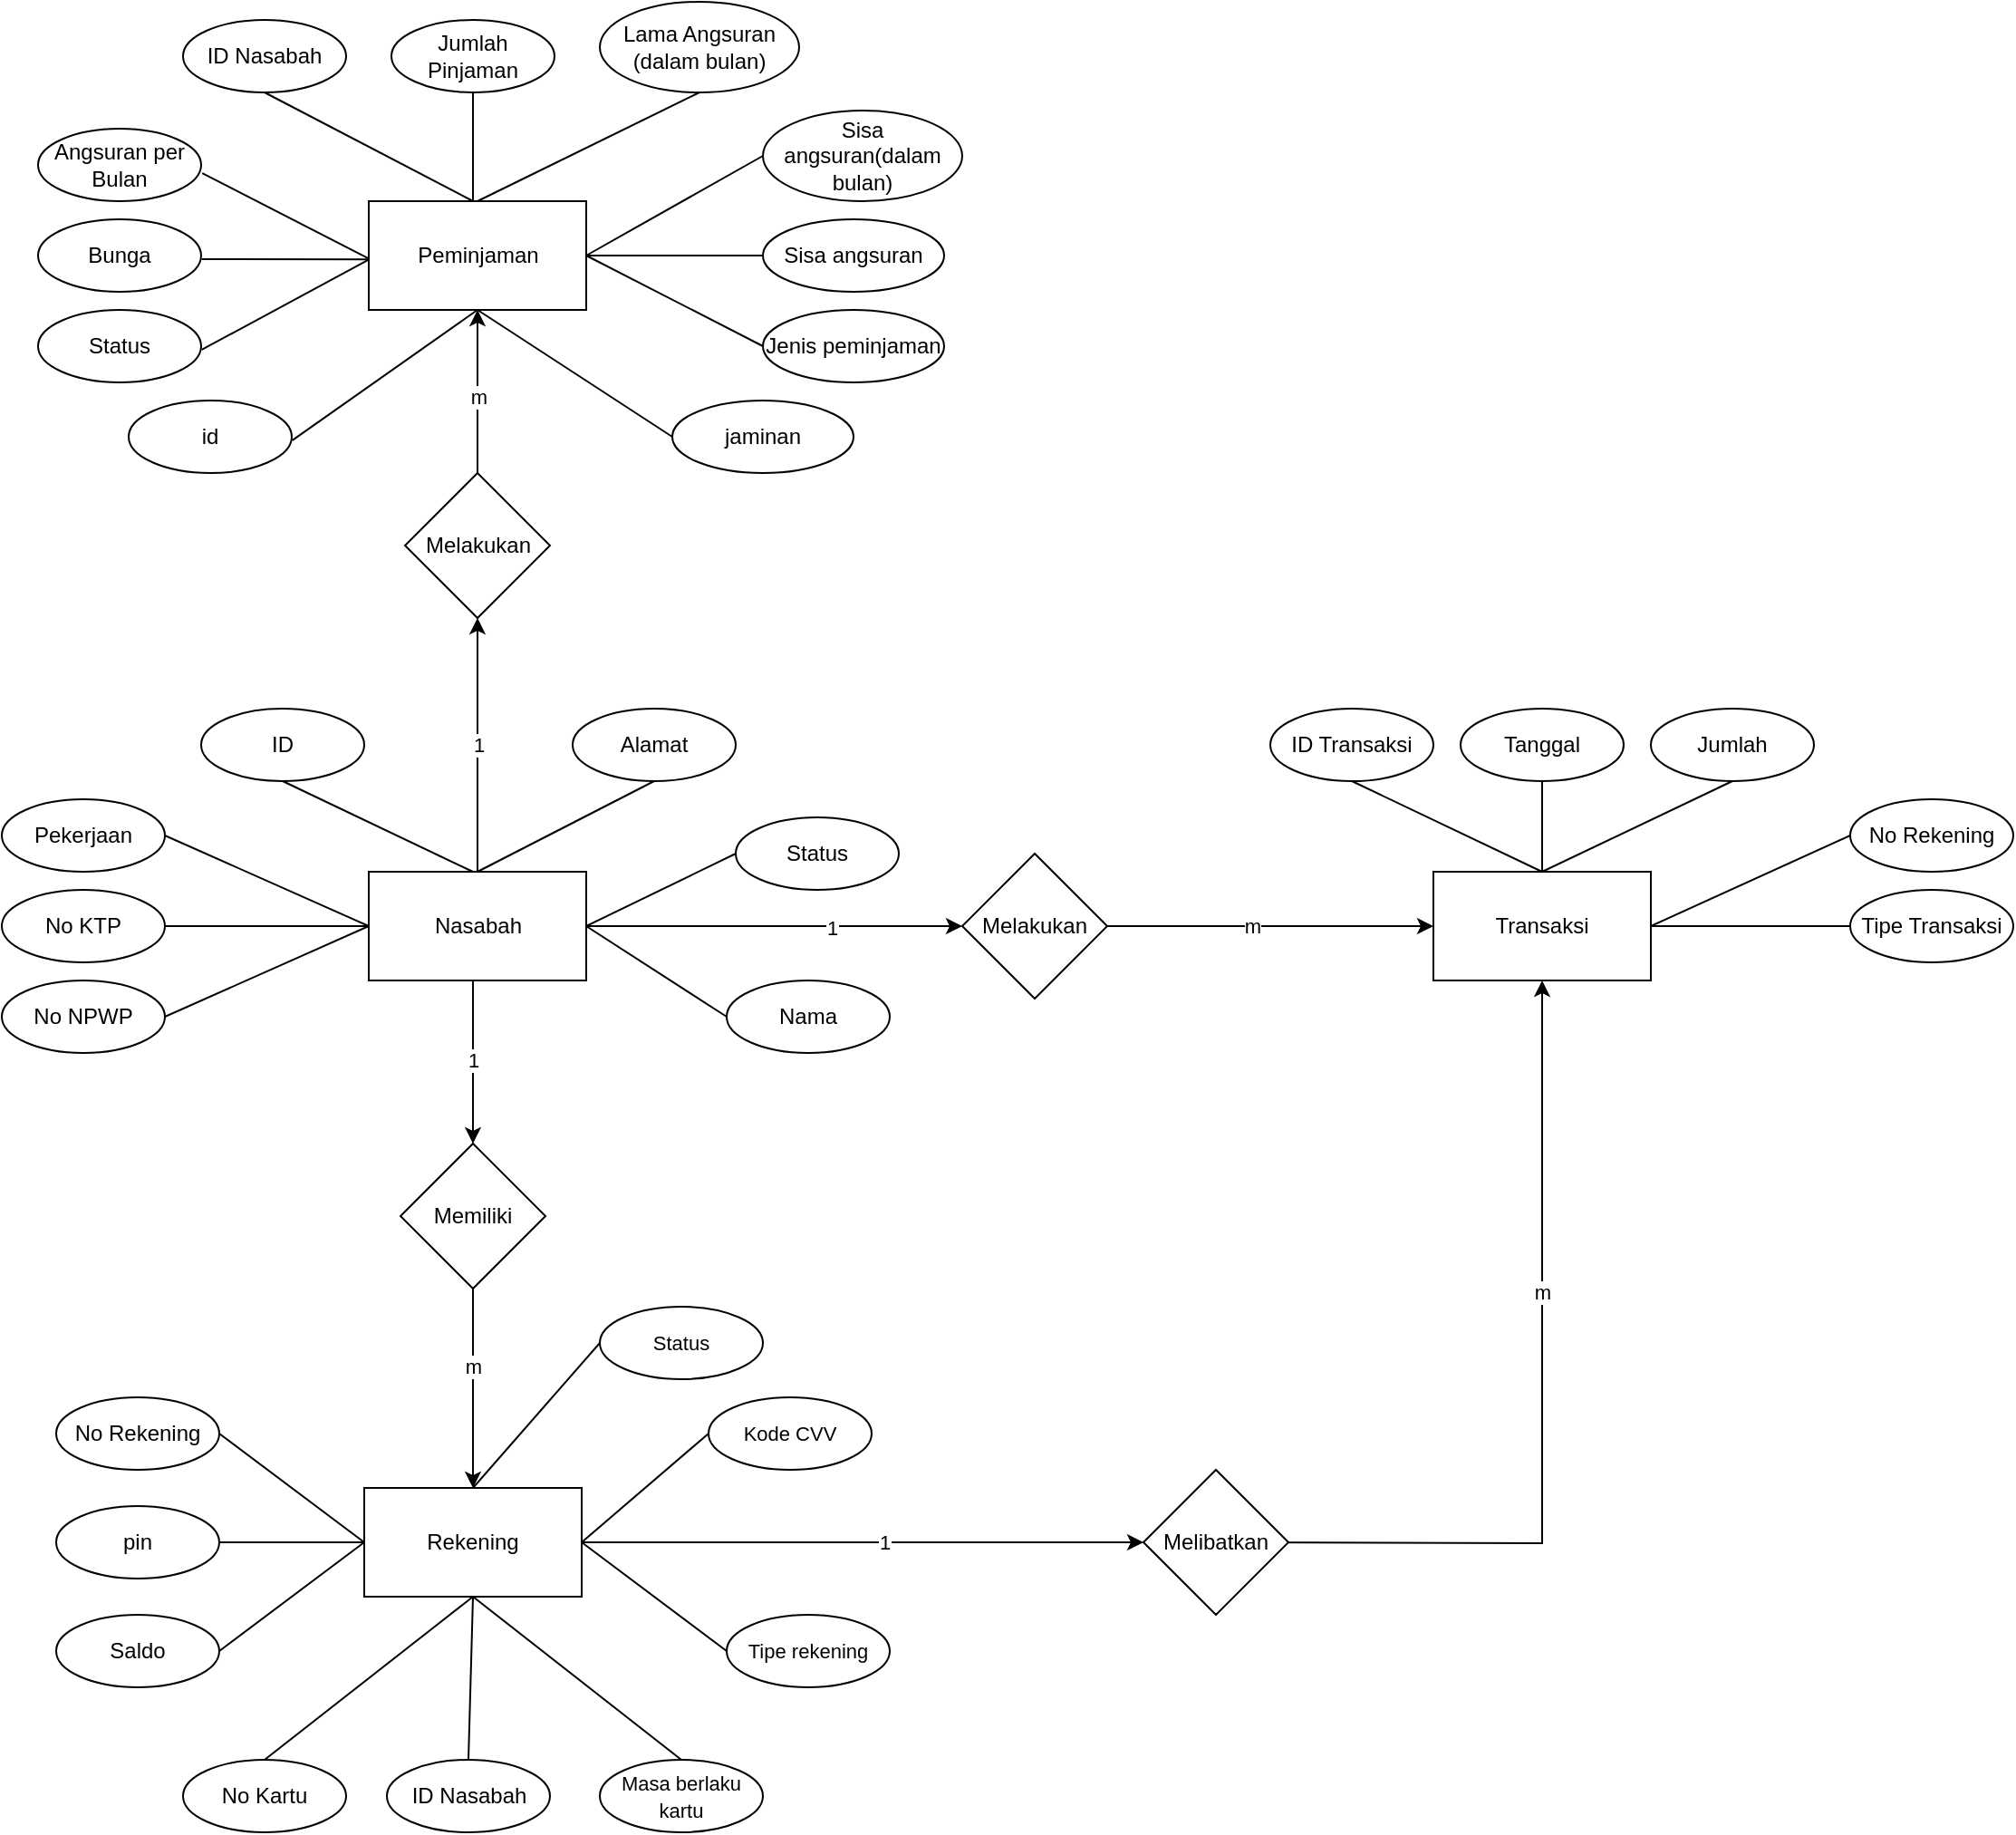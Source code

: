 <mxfile version="21.0.8" type="github">
  <diagram name="Page-1" id="1kPGij2L8aaq1zZi-YPX">
    <mxGraphModel dx="434" dy="224" grid="1" gridSize="10" guides="1" tooltips="1" connect="1" arrows="1" fold="1" page="1" pageScale="1" pageWidth="850" pageHeight="1100" math="0" shadow="0">
      <root>
        <mxCell id="0" />
        <mxCell id="1" parent="0" />
        <mxCell id="SQEQMkS5_F152J73rqHT-22" value="" style="edgeStyle=orthogonalEdgeStyle;rounded=0;orthogonalLoop=1;jettySize=auto;html=1;" parent="1" source="SQEQMkS5_F152J73rqHT-1" target="SQEQMkS5_F152J73rqHT-21" edge="1">
          <mxGeometry relative="1" as="geometry">
            <Array as="points">
              <mxPoint x="820" y="590" />
              <mxPoint x="820" y="590" />
            </Array>
          </mxGeometry>
        </mxCell>
        <mxCell id="SQEQMkS5_F152J73rqHT-96" value="1" style="edgeLabel;html=1;align=center;verticalAlign=middle;resizable=0;points=[];" parent="SQEQMkS5_F152J73rqHT-22" vertex="1" connectable="0">
          <mxGeometry x="-0.02" relative="1" as="geometry">
            <mxPoint as="offset" />
          </mxGeometry>
        </mxCell>
        <mxCell id="SQEQMkS5_F152J73rqHT-47" style="edgeStyle=orthogonalEdgeStyle;rounded=0;orthogonalLoop=1;jettySize=auto;html=1;entryX=0;entryY=0.5;entryDx=0;entryDy=0;" parent="1" source="SQEQMkS5_F152J73rqHT-1" target="SQEQMkS5_F152J73rqHT-48" edge="1">
          <mxGeometry relative="1" as="geometry">
            <mxPoint x="1070" y="550" as="targetPoint" />
          </mxGeometry>
        </mxCell>
        <mxCell id="SQEQMkS5_F152J73rqHT-101" value="1" style="edgeLabel;html=1;align=center;verticalAlign=middle;resizable=0;points=[];" parent="SQEQMkS5_F152J73rqHT-47" vertex="1" connectable="0">
          <mxGeometry x="0.306" y="-1" relative="1" as="geometry">
            <mxPoint as="offset" />
          </mxGeometry>
        </mxCell>
        <mxCell id="SQEQMkS5_F152J73rqHT-65" value="1" style="edgeStyle=orthogonalEdgeStyle;rounded=0;orthogonalLoop=1;jettySize=auto;html=1;entryX=0.5;entryY=1;entryDx=0;entryDy=0;" parent="1" source="SQEQMkS5_F152J73rqHT-1" target="SQEQMkS5_F152J73rqHT-66" edge="1">
          <mxGeometry relative="1" as="geometry">
            <mxPoint x="823" y="350" as="targetPoint" />
          </mxGeometry>
        </mxCell>
        <mxCell id="SQEQMkS5_F152J73rqHT-1" value="Nasabah" style="rounded=0;whiteSpace=wrap;html=1;" parent="1" vertex="1">
          <mxGeometry x="762.5" y="520" width="120" height="60" as="geometry" />
        </mxCell>
        <mxCell id="SQEQMkS5_F152J73rqHT-2" value="Nama" style="ellipse;whiteSpace=wrap;html=1;" parent="1" vertex="1">
          <mxGeometry x="960" y="580" width="90" height="40" as="geometry" />
        </mxCell>
        <mxCell id="SQEQMkS5_F152J73rqHT-4" value="" style="endArrow=none;html=1;rounded=0;entryX=0;entryY=0.5;entryDx=0;entryDy=0;exitX=1;exitY=0.5;exitDx=0;exitDy=0;" parent="1" source="SQEQMkS5_F152J73rqHT-1" target="SQEQMkS5_F152J73rqHT-2" edge="1">
          <mxGeometry width="50" height="50" relative="1" as="geometry">
            <mxPoint x="822.5" y="520" as="sourcePoint" />
            <mxPoint x="1080" y="570" as="targetPoint" />
          </mxGeometry>
        </mxCell>
        <mxCell id="SQEQMkS5_F152J73rqHT-5" value="Alamat" style="ellipse;whiteSpace=wrap;html=1;" parent="1" vertex="1">
          <mxGeometry x="875" y="430" width="90" height="40" as="geometry" />
        </mxCell>
        <mxCell id="SQEQMkS5_F152J73rqHT-6" value="" style="endArrow=none;html=1;rounded=0;entryX=0.5;entryY=1;entryDx=0;entryDy=0;exitX=0.5;exitY=0;exitDx=0;exitDy=0;" parent="1" source="SQEQMkS5_F152J73rqHT-1" target="SQEQMkS5_F152J73rqHT-5" edge="1">
          <mxGeometry width="50" height="50" relative="1" as="geometry">
            <mxPoint x="935" y="520" as="sourcePoint" />
            <mxPoint x="1195" y="570" as="targetPoint" />
          </mxGeometry>
        </mxCell>
        <mxCell id="SQEQMkS5_F152J73rqHT-7" value="ID" style="ellipse;whiteSpace=wrap;html=1;" parent="1" vertex="1">
          <mxGeometry x="670" y="430" width="90" height="40" as="geometry" />
        </mxCell>
        <mxCell id="SQEQMkS5_F152J73rqHT-8" value="" style="endArrow=none;html=1;rounded=0;entryX=0.5;entryY=1;entryDx=0;entryDy=0;" parent="1" target="SQEQMkS5_F152J73rqHT-7" edge="1">
          <mxGeometry width="50" height="50" relative="1" as="geometry">
            <mxPoint x="820" y="520" as="sourcePoint" />
            <mxPoint x="965" y="570" as="targetPoint" />
          </mxGeometry>
        </mxCell>
        <mxCell id="SQEQMkS5_F152J73rqHT-11" value="No KTP" style="ellipse;whiteSpace=wrap;html=1;" parent="1" vertex="1">
          <mxGeometry x="560" y="530" width="90" height="40" as="geometry" />
        </mxCell>
        <mxCell id="SQEQMkS5_F152J73rqHT-12" value="" style="endArrow=none;html=1;rounded=0;entryX=1;entryY=0.5;entryDx=0;entryDy=0;exitX=0;exitY=0.5;exitDx=0;exitDy=0;" parent="1" source="SQEQMkS5_F152J73rqHT-1" target="SQEQMkS5_F152J73rqHT-11" edge="1">
          <mxGeometry width="50" height="50" relative="1" as="geometry">
            <mxPoint x="540" y="560" as="sourcePoint" />
            <mxPoint x="905" y="630" as="targetPoint" />
          </mxGeometry>
        </mxCell>
        <mxCell id="SQEQMkS5_F152J73rqHT-13" value="Pekerjaan" style="ellipse;whiteSpace=wrap;html=1;" parent="1" vertex="1">
          <mxGeometry x="560" y="480" width="90" height="40" as="geometry" />
        </mxCell>
        <mxCell id="SQEQMkS5_F152J73rqHT-14" value="" style="endArrow=none;html=1;rounded=0;entryX=1;entryY=0.5;entryDx=0;entryDy=0;exitX=0;exitY=0.5;exitDx=0;exitDy=0;" parent="1" source="SQEQMkS5_F152J73rqHT-1" target="SQEQMkS5_F152J73rqHT-13" edge="1">
          <mxGeometry width="50" height="50" relative="1" as="geometry">
            <mxPoint x="760" y="500" as="sourcePoint" />
            <mxPoint x="905" y="580" as="targetPoint" />
          </mxGeometry>
        </mxCell>
        <mxCell id="SQEQMkS5_F152J73rqHT-15" value="Status" style="ellipse;whiteSpace=wrap;html=1;" parent="1" vertex="1">
          <mxGeometry x="965" y="490" width="90" height="40" as="geometry" />
        </mxCell>
        <mxCell id="SQEQMkS5_F152J73rqHT-16" value="" style="endArrow=none;html=1;rounded=0;entryX=0;entryY=0.5;entryDx=0;entryDy=0;exitX=1;exitY=0.5;exitDx=0;exitDy=0;" parent="1" source="SQEQMkS5_F152J73rqHT-1" target="SQEQMkS5_F152J73rqHT-15" edge="1">
          <mxGeometry width="50" height="50" relative="1" as="geometry">
            <mxPoint x="880" y="500" as="sourcePoint" />
            <mxPoint x="1245" y="570" as="targetPoint" />
          </mxGeometry>
        </mxCell>
        <mxCell id="SQEQMkS5_F152J73rqHT-19" value="No NPWP" style="ellipse;whiteSpace=wrap;html=1;" parent="1" vertex="1">
          <mxGeometry x="560" y="580" width="90" height="40" as="geometry" />
        </mxCell>
        <mxCell id="SQEQMkS5_F152J73rqHT-20" value="" style="endArrow=none;html=1;rounded=0;entryX=1;entryY=0.5;entryDx=0;entryDy=0;exitX=0;exitY=0.5;exitDx=0;exitDy=0;" parent="1" source="SQEQMkS5_F152J73rqHT-1" target="SQEQMkS5_F152J73rqHT-19" edge="1">
          <mxGeometry width="50" height="50" relative="1" as="geometry">
            <mxPoint x="760" y="600" as="sourcePoint" />
            <mxPoint x="905" y="680" as="targetPoint" />
          </mxGeometry>
        </mxCell>
        <mxCell id="SQEQMkS5_F152J73rqHT-24" style="edgeStyle=orthogonalEdgeStyle;rounded=0;orthogonalLoop=1;jettySize=auto;html=1;exitX=0.5;exitY=1;exitDx=0;exitDy=0;entryX=0.5;entryY=0;entryDx=0;entryDy=0;" parent="1" source="SQEQMkS5_F152J73rqHT-21" target="SQEQMkS5_F152J73rqHT-23" edge="1">
          <mxGeometry relative="1" as="geometry" />
        </mxCell>
        <mxCell id="SQEQMkS5_F152J73rqHT-97" value="m" style="edgeLabel;html=1;align=center;verticalAlign=middle;resizable=0;points=[];" parent="SQEQMkS5_F152J73rqHT-24" vertex="1" connectable="0">
          <mxGeometry x="-0.222" relative="1" as="geometry">
            <mxPoint as="offset" />
          </mxGeometry>
        </mxCell>
        <mxCell id="SQEQMkS5_F152J73rqHT-21" value="Memiliki" style="rhombus;whiteSpace=wrap;html=1;rounded=0;" parent="1" vertex="1">
          <mxGeometry x="780" y="670" width="80" height="80" as="geometry" />
        </mxCell>
        <mxCell id="SQEQMkS5_F152J73rqHT-60" style="edgeStyle=orthogonalEdgeStyle;rounded=0;orthogonalLoop=1;jettySize=auto;html=1;entryX=0;entryY=0.5;entryDx=0;entryDy=0;" parent="1" source="SQEQMkS5_F152J73rqHT-23" target="SQEQMkS5_F152J73rqHT-62" edge="1">
          <mxGeometry relative="1" as="geometry">
            <mxPoint x="1170" y="890" as="targetPoint" />
          </mxGeometry>
        </mxCell>
        <mxCell id="SQEQMkS5_F152J73rqHT-98" value="1" style="edgeLabel;html=1;align=center;verticalAlign=middle;resizable=0;points=[];" parent="SQEQMkS5_F152J73rqHT-60" vertex="1" connectable="0">
          <mxGeometry x="0.073" relative="1" as="geometry">
            <mxPoint as="offset" />
          </mxGeometry>
        </mxCell>
        <mxCell id="SQEQMkS5_F152J73rqHT-23" value="Rekening" style="rounded=0;whiteSpace=wrap;html=1;" parent="1" vertex="1">
          <mxGeometry x="760" y="860" width="120" height="60" as="geometry" />
        </mxCell>
        <mxCell id="SQEQMkS5_F152J73rqHT-25" value="pin" style="ellipse;whiteSpace=wrap;html=1;" parent="1" vertex="1">
          <mxGeometry x="590" y="870" width="90" height="40" as="geometry" />
        </mxCell>
        <mxCell id="SQEQMkS5_F152J73rqHT-26" value="" style="endArrow=none;html=1;rounded=0;entryX=1;entryY=0.5;entryDx=0;entryDy=0;exitX=0;exitY=0.5;exitDx=0;exitDy=0;" parent="1" source="SQEQMkS5_F152J73rqHT-23" target="SQEQMkS5_F152J73rqHT-25" edge="1">
          <mxGeometry width="50" height="50" relative="1" as="geometry">
            <mxPoint x="655" y="950" as="sourcePoint" />
            <mxPoint x="915" y="1000" as="targetPoint" />
          </mxGeometry>
        </mxCell>
        <mxCell id="SQEQMkS5_F152J73rqHT-27" value="No Rekening" style="ellipse;whiteSpace=wrap;html=1;" parent="1" vertex="1">
          <mxGeometry x="590" y="810" width="90" height="40" as="geometry" />
        </mxCell>
        <mxCell id="SQEQMkS5_F152J73rqHT-28" value="" style="endArrow=none;html=1;rounded=0;entryX=1;entryY=0.5;entryDx=0;entryDy=0;exitX=0;exitY=0.5;exitDx=0;exitDy=0;" parent="1" source="SQEQMkS5_F152J73rqHT-23" target="SQEQMkS5_F152J73rqHT-27" edge="1">
          <mxGeometry width="50" height="50" relative="1" as="geometry">
            <mxPoint x="760" y="830" as="sourcePoint" />
            <mxPoint x="915" y="940" as="targetPoint" />
          </mxGeometry>
        </mxCell>
        <mxCell id="SQEQMkS5_F152J73rqHT-29" value="Saldo" style="ellipse;whiteSpace=wrap;html=1;" parent="1" vertex="1">
          <mxGeometry x="590" y="930" width="90" height="40" as="geometry" />
        </mxCell>
        <mxCell id="SQEQMkS5_F152J73rqHT-30" value="" style="endArrow=none;html=1;rounded=0;entryX=1;entryY=0.5;entryDx=0;entryDy=0;" parent="1" target="SQEQMkS5_F152J73rqHT-29" edge="1">
          <mxGeometry width="50" height="50" relative="1" as="geometry">
            <mxPoint x="760" y="890" as="sourcePoint" />
            <mxPoint x="915" y="1060" as="targetPoint" />
          </mxGeometry>
        </mxCell>
        <mxCell id="SQEQMkS5_F152J73rqHT-31" value="ID Nasabah" style="ellipse;whiteSpace=wrap;html=1;" parent="1" vertex="1">
          <mxGeometry x="772.5" y="1010" width="90" height="40" as="geometry" />
        </mxCell>
        <mxCell id="SQEQMkS5_F152J73rqHT-32" value="" style="endArrow=none;html=1;rounded=0;entryX=0.5;entryY=0;entryDx=0;entryDy=0;exitX=0.5;exitY=1;exitDx=0;exitDy=0;" parent="1" source="SQEQMkS5_F152J73rqHT-23" target="SQEQMkS5_F152J73rqHT-31" edge="1">
          <mxGeometry width="50" height="50" relative="1" as="geometry">
            <mxPoint x="945" y="1010" as="sourcePoint" />
            <mxPoint x="1100" y="1120" as="targetPoint" />
          </mxGeometry>
        </mxCell>
        <mxCell id="SQEQMkS5_F152J73rqHT-33" value="No Kartu" style="ellipse;whiteSpace=wrap;html=1;" parent="1" vertex="1">
          <mxGeometry x="660" y="1010" width="90" height="40" as="geometry" />
        </mxCell>
        <mxCell id="SQEQMkS5_F152J73rqHT-34" value="" style="endArrow=none;html=1;rounded=0;entryX=0.5;entryY=0;entryDx=0;entryDy=0;" parent="1" target="SQEQMkS5_F152J73rqHT-33" edge="1">
          <mxGeometry width="50" height="50" relative="1" as="geometry">
            <mxPoint x="820" y="920" as="sourcePoint" />
            <mxPoint x="995" y="1120" as="targetPoint" />
          </mxGeometry>
        </mxCell>
        <mxCell id="SQEQMkS5_F152J73rqHT-35" value="&lt;font style=&quot;font-size: 11px;&quot;&gt;Masa berlaku kartu&lt;/font&gt;" style="ellipse;whiteSpace=wrap;html=1;" parent="1" vertex="1">
          <mxGeometry x="890" y="1010" width="90" height="40" as="geometry" />
        </mxCell>
        <mxCell id="SQEQMkS5_F152J73rqHT-36" value="" style="endArrow=none;html=1;rounded=0;entryX=0.5;entryY=0;entryDx=0;entryDy=0;exitX=0.5;exitY=1;exitDx=0;exitDy=0;" parent="1" source="SQEQMkS5_F152J73rqHT-23" target="SQEQMkS5_F152J73rqHT-35" edge="1">
          <mxGeometry width="50" height="50" relative="1" as="geometry">
            <mxPoint x="925" y="920" as="sourcePoint" />
            <mxPoint x="1205" y="1120" as="targetPoint" />
          </mxGeometry>
        </mxCell>
        <mxCell id="SQEQMkS5_F152J73rqHT-40" value="&lt;font style=&quot;font-size: 11px;&quot;&gt;Kode CVV&lt;/font&gt;" style="ellipse;whiteSpace=wrap;html=1;" parent="1" vertex="1">
          <mxGeometry x="950" y="810" width="90" height="40" as="geometry" />
        </mxCell>
        <mxCell id="SQEQMkS5_F152J73rqHT-41" value="" style="endArrow=none;html=1;rounded=0;entryX=0;entryY=0.5;entryDx=0;entryDy=0;exitX=1;exitY=0.5;exitDx=0;exitDy=0;" parent="1" source="SQEQMkS5_F152J73rqHT-23" target="SQEQMkS5_F152J73rqHT-40" edge="1">
          <mxGeometry width="50" height="50" relative="1" as="geometry">
            <mxPoint x="910" y="900" as="sourcePoint" />
            <mxPoint x="960" y="850" as="targetPoint" />
          </mxGeometry>
        </mxCell>
        <mxCell id="SQEQMkS5_F152J73rqHT-42" value="&lt;font style=&quot;font-size: 11px;&quot;&gt;Tipe rekening&lt;/font&gt;" style="ellipse;whiteSpace=wrap;html=1;" parent="1" vertex="1">
          <mxGeometry x="960" y="930" width="90" height="40" as="geometry" />
        </mxCell>
        <mxCell id="SQEQMkS5_F152J73rqHT-43" value="" style="endArrow=none;html=1;rounded=0;entryX=0;entryY=0.5;entryDx=0;entryDy=0;" parent="1" target="SQEQMkS5_F152J73rqHT-42" edge="1">
          <mxGeometry width="50" height="50" relative="1" as="geometry">
            <mxPoint x="880" y="890" as="sourcePoint" />
            <mxPoint x="970" y="970" as="targetPoint" />
          </mxGeometry>
        </mxCell>
        <mxCell id="SQEQMkS5_F152J73rqHT-50" value="" style="edgeStyle=orthogonalEdgeStyle;rounded=0;orthogonalLoop=1;jettySize=auto;html=1;" parent="1" source="SQEQMkS5_F152J73rqHT-48" target="SQEQMkS5_F152J73rqHT-49" edge="1">
          <mxGeometry relative="1" as="geometry" />
        </mxCell>
        <mxCell id="SQEQMkS5_F152J73rqHT-102" value="m" style="edgeLabel;html=1;align=center;verticalAlign=middle;resizable=0;points=[];" parent="SQEQMkS5_F152J73rqHT-50" vertex="1" connectable="0">
          <mxGeometry x="-0.118" relative="1" as="geometry">
            <mxPoint as="offset" />
          </mxGeometry>
        </mxCell>
        <mxCell id="SQEQMkS5_F152J73rqHT-48" value="Melakukan" style="rhombus;whiteSpace=wrap;html=1;" parent="1" vertex="1">
          <mxGeometry x="1090" y="510" width="80" height="80" as="geometry" />
        </mxCell>
        <mxCell id="SQEQMkS5_F152J73rqHT-49" value="Transaksi" style="whiteSpace=wrap;html=1;" parent="1" vertex="1">
          <mxGeometry x="1350" y="520" width="120" height="60" as="geometry" />
        </mxCell>
        <mxCell id="SQEQMkS5_F152J73rqHT-51" value="Tanggal" style="ellipse;whiteSpace=wrap;html=1;" parent="1" vertex="1">
          <mxGeometry x="1365" y="430" width="90" height="40" as="geometry" />
        </mxCell>
        <mxCell id="SQEQMkS5_F152J73rqHT-52" value="" style="endArrow=none;html=1;rounded=0;entryX=0.5;entryY=1;entryDx=0;entryDy=0;exitX=0.5;exitY=0;exitDx=0;exitDy=0;" parent="1" source="SQEQMkS5_F152J73rqHT-49" target="SQEQMkS5_F152J73rqHT-51" edge="1">
          <mxGeometry width="50" height="50" relative="1" as="geometry">
            <mxPoint x="802.5" y="530" as="sourcePoint" />
            <mxPoint x="803" y="490" as="targetPoint" />
          </mxGeometry>
        </mxCell>
        <mxCell id="SQEQMkS5_F152J73rqHT-53" value="Jumlah" style="ellipse;whiteSpace=wrap;html=1;" parent="1" vertex="1">
          <mxGeometry x="1470" y="430" width="90" height="40" as="geometry" />
        </mxCell>
        <mxCell id="SQEQMkS5_F152J73rqHT-54" value="" style="endArrow=none;html=1;rounded=0;entryX=0.5;entryY=1;entryDx=0;entryDy=0;exitX=0.5;exitY=0;exitDx=0;exitDy=0;" parent="1" source="SQEQMkS5_F152J73rqHT-49" target="SQEQMkS5_F152J73rqHT-53" edge="1">
          <mxGeometry width="50" height="50" relative="1" as="geometry">
            <mxPoint x="1515" y="520" as="sourcePoint" />
            <mxPoint x="908" y="490" as="targetPoint" />
          </mxGeometry>
        </mxCell>
        <mxCell id="SQEQMkS5_F152J73rqHT-55" value="ID Transaksi" style="ellipse;whiteSpace=wrap;html=1;" parent="1" vertex="1">
          <mxGeometry x="1260" y="430" width="90" height="40" as="geometry" />
        </mxCell>
        <mxCell id="SQEQMkS5_F152J73rqHT-56" value="" style="endArrow=none;html=1;rounded=0;entryX=0.5;entryY=1;entryDx=0;entryDy=0;exitX=0.5;exitY=0;exitDx=0;exitDy=0;" parent="1" source="SQEQMkS5_F152J73rqHT-49" target="SQEQMkS5_F152J73rqHT-55" edge="1">
          <mxGeometry width="50" height="50" relative="1" as="geometry">
            <mxPoint x="1305" y="520" as="sourcePoint" />
            <mxPoint x="698" y="490" as="targetPoint" />
          </mxGeometry>
        </mxCell>
        <mxCell id="SQEQMkS5_F152J73rqHT-57" value="No Rekening" style="ellipse;whiteSpace=wrap;html=1;" parent="1" vertex="1">
          <mxGeometry x="1580" y="480" width="90" height="40" as="geometry" />
        </mxCell>
        <mxCell id="SQEQMkS5_F152J73rqHT-58" value="" style="endArrow=none;html=1;rounded=0;entryX=0;entryY=0.5;entryDx=0;entryDy=0;exitX=1;exitY=0.5;exitDx=0;exitDy=0;" parent="1" source="SQEQMkS5_F152J73rqHT-49" target="SQEQMkS5_F152J73rqHT-57" edge="1">
          <mxGeometry width="50" height="50" relative="1" as="geometry">
            <mxPoint x="1585" y="570" as="sourcePoint" />
            <mxPoint x="978" y="540" as="targetPoint" />
          </mxGeometry>
        </mxCell>
        <mxCell id="SQEQMkS5_F152J73rqHT-61" style="edgeStyle=orthogonalEdgeStyle;rounded=0;orthogonalLoop=1;jettySize=auto;html=1;entryX=0.5;entryY=1;entryDx=0;entryDy=0;exitX=1;exitY=0.5;exitDx=0;exitDy=0;" parent="1" target="SQEQMkS5_F152J73rqHT-49" edge="1">
          <mxGeometry relative="1" as="geometry">
            <mxPoint x="1240" y="890" as="sourcePoint" />
          </mxGeometry>
        </mxCell>
        <mxCell id="SQEQMkS5_F152J73rqHT-99" value="m" style="edgeLabel;html=1;align=center;verticalAlign=middle;resizable=0;points=[];" parent="SQEQMkS5_F152J73rqHT-61" vertex="1" connectable="0">
          <mxGeometry x="0.287" relative="1" as="geometry">
            <mxPoint as="offset" />
          </mxGeometry>
        </mxCell>
        <mxCell id="SQEQMkS5_F152J73rqHT-62" value="Melibatkan" style="rhombus;whiteSpace=wrap;html=1;rounded=0;" parent="1" vertex="1">
          <mxGeometry x="1190" y="850" width="80" height="80" as="geometry" />
        </mxCell>
        <mxCell id="SQEQMkS5_F152J73rqHT-68" value="" style="edgeStyle=orthogonalEdgeStyle;rounded=0;orthogonalLoop=1;jettySize=auto;html=1;" parent="1" source="SQEQMkS5_F152J73rqHT-66" target="SQEQMkS5_F152J73rqHT-67" edge="1">
          <mxGeometry relative="1" as="geometry" />
        </mxCell>
        <mxCell id="SQEQMkS5_F152J73rqHT-100" value="m" style="edgeLabel;html=1;align=center;verticalAlign=middle;resizable=0;points=[];" parent="SQEQMkS5_F152J73rqHT-68" vertex="1" connectable="0">
          <mxGeometry x="-0.062" relative="1" as="geometry">
            <mxPoint as="offset" />
          </mxGeometry>
        </mxCell>
        <mxCell id="SQEQMkS5_F152J73rqHT-66" value="Melakukan" style="rhombus;whiteSpace=wrap;html=1;" parent="1" vertex="1">
          <mxGeometry x="782.5" y="300" width="80" height="80" as="geometry" />
        </mxCell>
        <mxCell id="SQEQMkS5_F152J73rqHT-67" value="Peminjaman" style="whiteSpace=wrap;html=1;" parent="1" vertex="1">
          <mxGeometry x="762.5" y="150" width="120" height="60" as="geometry" />
        </mxCell>
        <mxCell id="SQEQMkS5_F152J73rqHT-70" value="ID Nasabah" style="ellipse;whiteSpace=wrap;html=1;" parent="1" vertex="1">
          <mxGeometry x="660" y="50" width="90" height="40" as="geometry" />
        </mxCell>
        <mxCell id="SQEQMkS5_F152J73rqHT-71" value="" style="endArrow=none;html=1;rounded=0;entryX=0.5;entryY=1;entryDx=0;entryDy=0;" parent="1" target="SQEQMkS5_F152J73rqHT-70" edge="1">
          <mxGeometry width="50" height="50" relative="1" as="geometry">
            <mxPoint x="820" y="150" as="sourcePoint" />
            <mxPoint x="870" y="100" as="targetPoint" />
          </mxGeometry>
        </mxCell>
        <mxCell id="SQEQMkS5_F152J73rqHT-72" value="Jumlah Pinjaman" style="ellipse;whiteSpace=wrap;html=1;" parent="1" vertex="1">
          <mxGeometry x="775" y="50" width="90" height="40" as="geometry" />
        </mxCell>
        <mxCell id="SQEQMkS5_F152J73rqHT-73" value="" style="endArrow=none;html=1;rounded=0;entryX=0.5;entryY=1;entryDx=0;entryDy=0;" parent="1" target="SQEQMkS5_F152J73rqHT-72" edge="1">
          <mxGeometry width="50" height="50" relative="1" as="geometry">
            <mxPoint x="820" y="150" as="sourcePoint" />
            <mxPoint x="985" y="90" as="targetPoint" />
          </mxGeometry>
        </mxCell>
        <mxCell id="SQEQMkS5_F152J73rqHT-74" value="Lama Angsuran (dalam bulan)" style="ellipse;whiteSpace=wrap;html=1;" parent="1" vertex="1">
          <mxGeometry x="890" y="40" width="110" height="50" as="geometry" />
        </mxCell>
        <mxCell id="SQEQMkS5_F152J73rqHT-75" value="" style="endArrow=none;html=1;rounded=0;entryX=0.5;entryY=1;entryDx=0;entryDy=0;exitX=0.5;exitY=0;exitDx=0;exitDy=0;" parent="1" source="SQEQMkS5_F152J73rqHT-67" target="SQEQMkS5_F152J73rqHT-74" edge="1">
          <mxGeometry width="50" height="50" relative="1" as="geometry">
            <mxPoint x="830" y="160" as="sourcePoint" />
            <mxPoint x="830" y="110" as="targetPoint" />
          </mxGeometry>
        </mxCell>
        <mxCell id="SQEQMkS5_F152J73rqHT-76" value="Angsuran per Bulan" style="ellipse;whiteSpace=wrap;html=1;" parent="1" vertex="1">
          <mxGeometry x="580" y="110" width="90" height="40" as="geometry" />
        </mxCell>
        <mxCell id="SQEQMkS5_F152J73rqHT-77" value="" style="endArrow=none;html=1;rounded=0;entryX=1.007;entryY=0.614;entryDx=0;entryDy=0;entryPerimeter=0;exitX=-0.002;exitY=0.526;exitDx=0;exitDy=0;exitPerimeter=0;" parent="1" source="SQEQMkS5_F152J73rqHT-67" target="SQEQMkS5_F152J73rqHT-76" edge="1">
          <mxGeometry width="50" height="50" relative="1" as="geometry">
            <mxPoint x="760" y="180" as="sourcePoint" />
            <mxPoint x="810" y="140" as="targetPoint" />
          </mxGeometry>
        </mxCell>
        <mxCell id="SQEQMkS5_F152J73rqHT-78" value="Bunga" style="ellipse;whiteSpace=wrap;html=1;" parent="1" vertex="1">
          <mxGeometry x="580" y="160" width="90" height="40" as="geometry" />
        </mxCell>
        <mxCell id="SQEQMkS5_F152J73rqHT-79" value="" style="endArrow=none;html=1;rounded=0;entryX=1.004;entryY=0.549;entryDx=0;entryDy=0;exitX=-0.002;exitY=0.536;exitDx=0;exitDy=0;exitPerimeter=0;entryPerimeter=0;" parent="1" source="SQEQMkS5_F152J73rqHT-67" target="SQEQMkS5_F152J73rqHT-78" edge="1">
          <mxGeometry width="50" height="50" relative="1" as="geometry">
            <mxPoint x="760" y="190" as="sourcePoint" />
            <mxPoint x="810" y="190" as="targetPoint" />
          </mxGeometry>
        </mxCell>
        <mxCell id="SQEQMkS5_F152J73rqHT-80" value="Status" style="ellipse;whiteSpace=wrap;html=1;" parent="1" vertex="1">
          <mxGeometry x="580" y="210" width="90" height="40" as="geometry" />
        </mxCell>
        <mxCell id="SQEQMkS5_F152J73rqHT-81" value="" style="endArrow=none;html=1;rounded=0;entryX=1.004;entryY=0.549;entryDx=0;entryDy=0;exitX=-0.001;exitY=0.539;exitDx=0;exitDy=0;exitPerimeter=0;entryPerimeter=0;" parent="1" source="SQEQMkS5_F152J73rqHT-67" target="SQEQMkS5_F152J73rqHT-80" edge="1">
          <mxGeometry width="50" height="50" relative="1" as="geometry">
            <mxPoint x="762.5" y="232" as="sourcePoint" />
            <mxPoint x="810.5" y="240" as="targetPoint" />
          </mxGeometry>
        </mxCell>
        <mxCell id="SQEQMkS5_F152J73rqHT-82" value="Tipe Transaksi" style="ellipse;whiteSpace=wrap;html=1;" parent="1" vertex="1">
          <mxGeometry x="1580" y="530" width="90" height="40" as="geometry" />
        </mxCell>
        <mxCell id="SQEQMkS5_F152J73rqHT-83" value="" style="endArrow=none;html=1;rounded=0;entryX=0;entryY=0.5;entryDx=0;entryDy=0;exitX=1;exitY=0.5;exitDx=0;exitDy=0;" parent="1" source="SQEQMkS5_F152J73rqHT-49" target="SQEQMkS5_F152J73rqHT-82" edge="1">
          <mxGeometry width="50" height="50" relative="1" as="geometry">
            <mxPoint x="1480" y="600" as="sourcePoint" />
            <mxPoint x="988" y="590" as="targetPoint" />
          </mxGeometry>
        </mxCell>
        <mxCell id="SQEQMkS5_F152J73rqHT-86" value="Sisa angsuran(dalam bulan)" style="ellipse;whiteSpace=wrap;html=1;" parent="1" vertex="1">
          <mxGeometry x="980" y="100" width="110" height="50" as="geometry" />
        </mxCell>
        <mxCell id="SQEQMkS5_F152J73rqHT-87" value="" style="endArrow=none;html=1;rounded=0;entryX=0;entryY=0.5;entryDx=0;entryDy=0;exitX=1;exitY=0.5;exitDx=0;exitDy=0;" parent="1" source="SQEQMkS5_F152J73rqHT-67" target="SQEQMkS5_F152J73rqHT-86" edge="1">
          <mxGeometry width="50" height="50" relative="1" as="geometry">
            <mxPoint x="1005" y="220" as="sourcePoint" />
            <mxPoint x="1170" y="160" as="targetPoint" />
          </mxGeometry>
        </mxCell>
        <mxCell id="SQEQMkS5_F152J73rqHT-88" value="Sisa angsuran" style="ellipse;whiteSpace=wrap;html=1;" parent="1" vertex="1">
          <mxGeometry x="980" y="160" width="100" height="40" as="geometry" />
        </mxCell>
        <mxCell id="SQEQMkS5_F152J73rqHT-89" value="" style="endArrow=none;html=1;rounded=0;entryX=0;entryY=0.5;entryDx=0;entryDy=0;exitX=1;exitY=0.5;exitDx=0;exitDy=0;" parent="1" source="SQEQMkS5_F152J73rqHT-67" target="SQEQMkS5_F152J73rqHT-88" edge="1">
          <mxGeometry width="50" height="50" relative="1" as="geometry">
            <mxPoint x="888" y="230" as="sourcePoint" />
            <mxPoint x="1175" y="210" as="targetPoint" />
          </mxGeometry>
        </mxCell>
        <mxCell id="SQEQMkS5_F152J73rqHT-90" value="Jenis peminjaman" style="ellipse;whiteSpace=wrap;html=1;" parent="1" vertex="1">
          <mxGeometry x="980" y="210" width="100" height="40" as="geometry" />
        </mxCell>
        <mxCell id="SQEQMkS5_F152J73rqHT-91" value="" style="endArrow=none;html=1;rounded=0;entryX=0;entryY=0.5;entryDx=0;entryDy=0;exitX=1;exitY=0.5;exitDx=0;exitDy=0;" parent="1" source="SQEQMkS5_F152J73rqHT-67" target="SQEQMkS5_F152J73rqHT-90" edge="1">
          <mxGeometry width="50" height="50" relative="1" as="geometry">
            <mxPoint x="883" y="230" as="sourcePoint" />
            <mxPoint x="1175" y="260" as="targetPoint" />
          </mxGeometry>
        </mxCell>
        <mxCell id="SQEQMkS5_F152J73rqHT-92" value="&lt;font style=&quot;font-size: 11px;&quot;&gt;Status&lt;/font&gt;" style="ellipse;whiteSpace=wrap;html=1;" parent="1" vertex="1">
          <mxGeometry x="890" y="760" width="90" height="40" as="geometry" />
        </mxCell>
        <mxCell id="SQEQMkS5_F152J73rqHT-93" value="" style="endArrow=none;html=1;rounded=0;entryX=0;entryY=0.5;entryDx=0;entryDy=0;exitX=0.5;exitY=0;exitDx=0;exitDy=0;" parent="1" source="SQEQMkS5_F152J73rqHT-23" target="SQEQMkS5_F152J73rqHT-92" edge="1">
          <mxGeometry width="50" height="50" relative="1" as="geometry">
            <mxPoint x="820" y="840" as="sourcePoint" />
            <mxPoint x="900" y="800" as="targetPoint" />
          </mxGeometry>
        </mxCell>
        <mxCell id="SQEQMkS5_F152J73rqHT-94" value="id" style="ellipse;whiteSpace=wrap;html=1;" parent="1" vertex="1">
          <mxGeometry x="630" y="260" width="90" height="40" as="geometry" />
        </mxCell>
        <mxCell id="SQEQMkS5_F152J73rqHT-95" value="" style="endArrow=none;html=1;rounded=0;entryX=1.004;entryY=0.549;entryDx=0;entryDy=0;exitX=0.5;exitY=1;exitDx=0;exitDy=0;entryPerimeter=0;" parent="1" source="SQEQMkS5_F152J73rqHT-67" target="SQEQMkS5_F152J73rqHT-94" edge="1">
          <mxGeometry width="50" height="50" relative="1" as="geometry">
            <mxPoint x="812" y="282" as="sourcePoint" />
            <mxPoint x="860" y="290" as="targetPoint" />
          </mxGeometry>
        </mxCell>
        <mxCell id="eLEivOXswpC4HdCmG7wN-2" value="jaminan" style="ellipse;whiteSpace=wrap;html=1;" vertex="1" parent="1">
          <mxGeometry x="930" y="260" width="100" height="40" as="geometry" />
        </mxCell>
        <mxCell id="eLEivOXswpC4HdCmG7wN-3" value="" style="endArrow=none;html=1;rounded=0;entryX=0;entryY=0.5;entryDx=0;entryDy=0;exitX=0.5;exitY=1;exitDx=0;exitDy=0;" edge="1" parent="1" target="eLEivOXswpC4HdCmG7wN-2" source="SQEQMkS5_F152J73rqHT-67">
          <mxGeometry width="50" height="50" relative="1" as="geometry">
            <mxPoint x="850" y="230" as="sourcePoint" />
            <mxPoint x="1142" y="310" as="targetPoint" />
          </mxGeometry>
        </mxCell>
      </root>
    </mxGraphModel>
  </diagram>
</mxfile>
